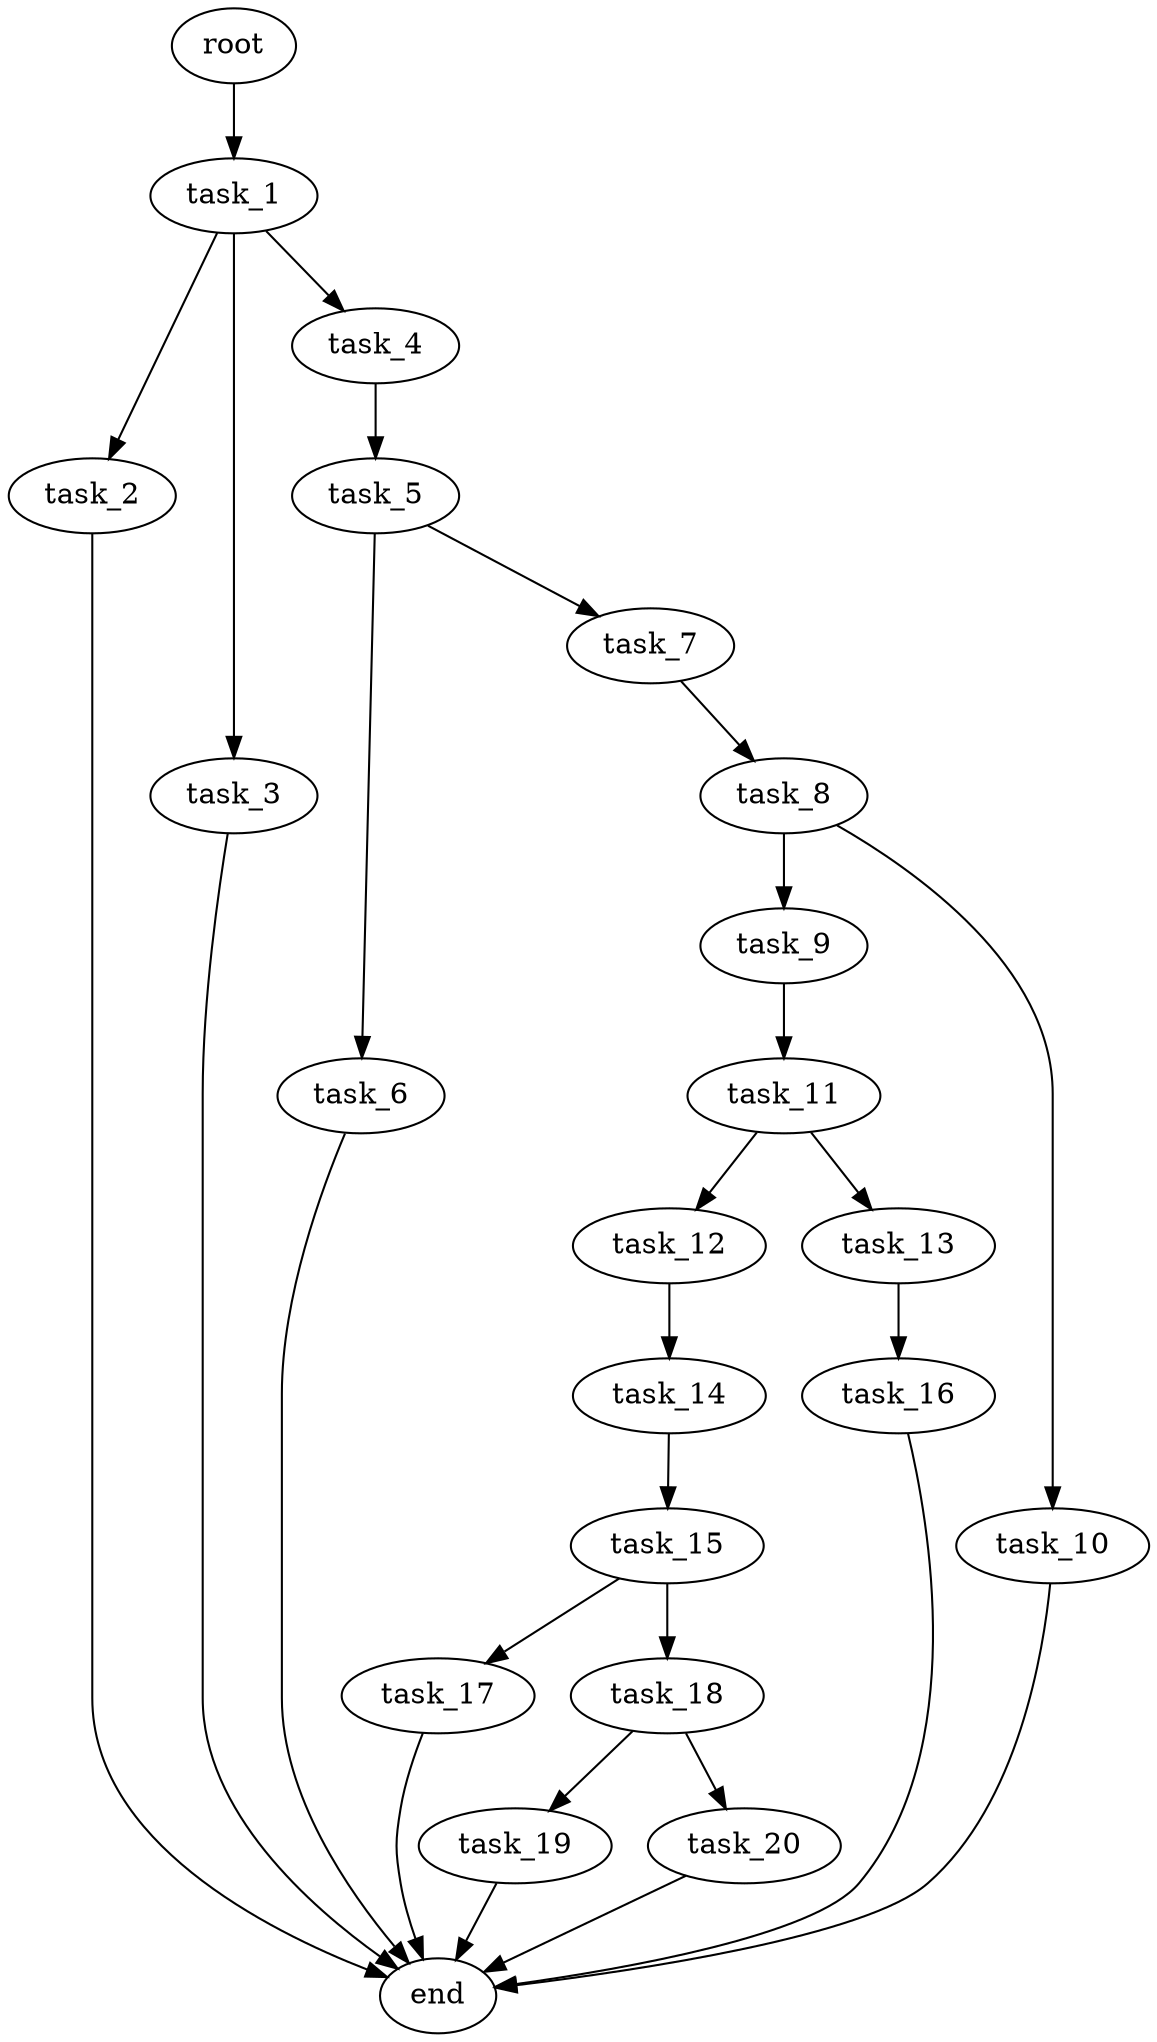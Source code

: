 digraph G {
  root [size="0.000000e+00"];
  task_1 [size="6.326200e+09"];
  task_2 [size="2.009690e+09"];
  task_3 [size="6.242052e+09"];
  task_4 [size="2.906504e+09"];
  task_5 [size="3.453591e+09"];
  task_6 [size="6.724065e+09"];
  task_7 [size="9.813374e+09"];
  task_8 [size="6.501214e+09"];
  task_9 [size="9.583306e+09"];
  task_10 [size="5.039430e+09"];
  task_11 [size="6.943425e+09"];
  task_12 [size="3.224492e+09"];
  task_13 [size="1.154937e+09"];
  task_14 [size="3.523026e+09"];
  task_15 [size="4.804219e+09"];
  task_16 [size="5.706811e+09"];
  task_17 [size="6.671905e+09"];
  task_18 [size="4.175362e+09"];
  task_19 [size="7.478939e+09"];
  task_20 [size="8.414052e+09"];
  end [size="0.000000e+00"];

  root -> task_1 [size="1.000000e-12"];
  task_1 -> task_2 [size="2.009690e+08"];
  task_1 -> task_3 [size="6.242052e+08"];
  task_1 -> task_4 [size="2.906504e+08"];
  task_2 -> end [size="1.000000e-12"];
  task_3 -> end [size="1.000000e-12"];
  task_4 -> task_5 [size="3.453591e+08"];
  task_5 -> task_6 [size="6.724065e+08"];
  task_5 -> task_7 [size="9.813374e+08"];
  task_6 -> end [size="1.000000e-12"];
  task_7 -> task_8 [size="6.501214e+08"];
  task_8 -> task_9 [size="9.583306e+08"];
  task_8 -> task_10 [size="5.039430e+08"];
  task_9 -> task_11 [size="6.943425e+08"];
  task_10 -> end [size="1.000000e-12"];
  task_11 -> task_12 [size="3.224492e+08"];
  task_11 -> task_13 [size="1.154937e+08"];
  task_12 -> task_14 [size="3.523026e+08"];
  task_13 -> task_16 [size="5.706811e+08"];
  task_14 -> task_15 [size="4.804219e+08"];
  task_15 -> task_17 [size="6.671905e+08"];
  task_15 -> task_18 [size="4.175362e+08"];
  task_16 -> end [size="1.000000e-12"];
  task_17 -> end [size="1.000000e-12"];
  task_18 -> task_19 [size="7.478939e+08"];
  task_18 -> task_20 [size="8.414052e+08"];
  task_19 -> end [size="1.000000e-12"];
  task_20 -> end [size="1.000000e-12"];
}
